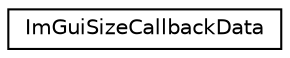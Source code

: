 digraph "Graphical Class Hierarchy"
{
 // LATEX_PDF_SIZE
  edge [fontname="Helvetica",fontsize="10",labelfontname="Helvetica",labelfontsize="10"];
  node [fontname="Helvetica",fontsize="10",shape=record];
  rankdir="LR";
  Node0 [label="ImGuiSizeCallbackData",height=0.2,width=0.4,color="black", fillcolor="white", style="filled",URL="$structImGuiSizeCallbackData.html",tooltip=" "];
}
